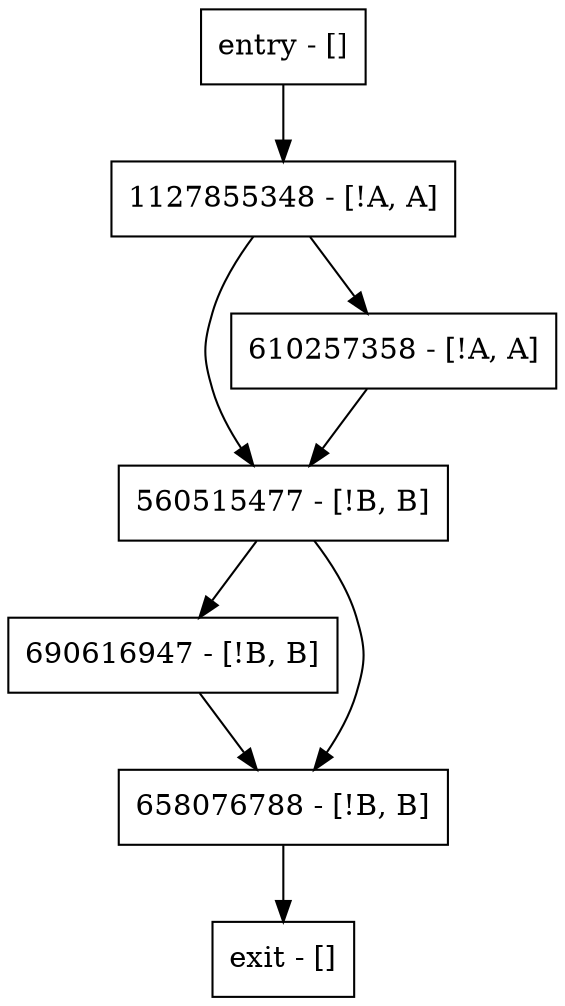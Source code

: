 digraph main {
node [shape=record];
entry [label="entry - []"];
exit [label="exit - []"];
690616947 [label="690616947 - [!B, B]"];
658076788 [label="658076788 - [!B, B]"];
1127855348 [label="1127855348 - [!A, A]"];
560515477 [label="560515477 - [!B, B]"];
610257358 [label="610257358 - [!A, A]"];
entry;
exit;
entry -> 1127855348;
690616947 -> 658076788;
658076788 -> exit;
1127855348 -> 560515477;
1127855348 -> 610257358;
560515477 -> 690616947;
560515477 -> 658076788;
610257358 -> 560515477;
}
